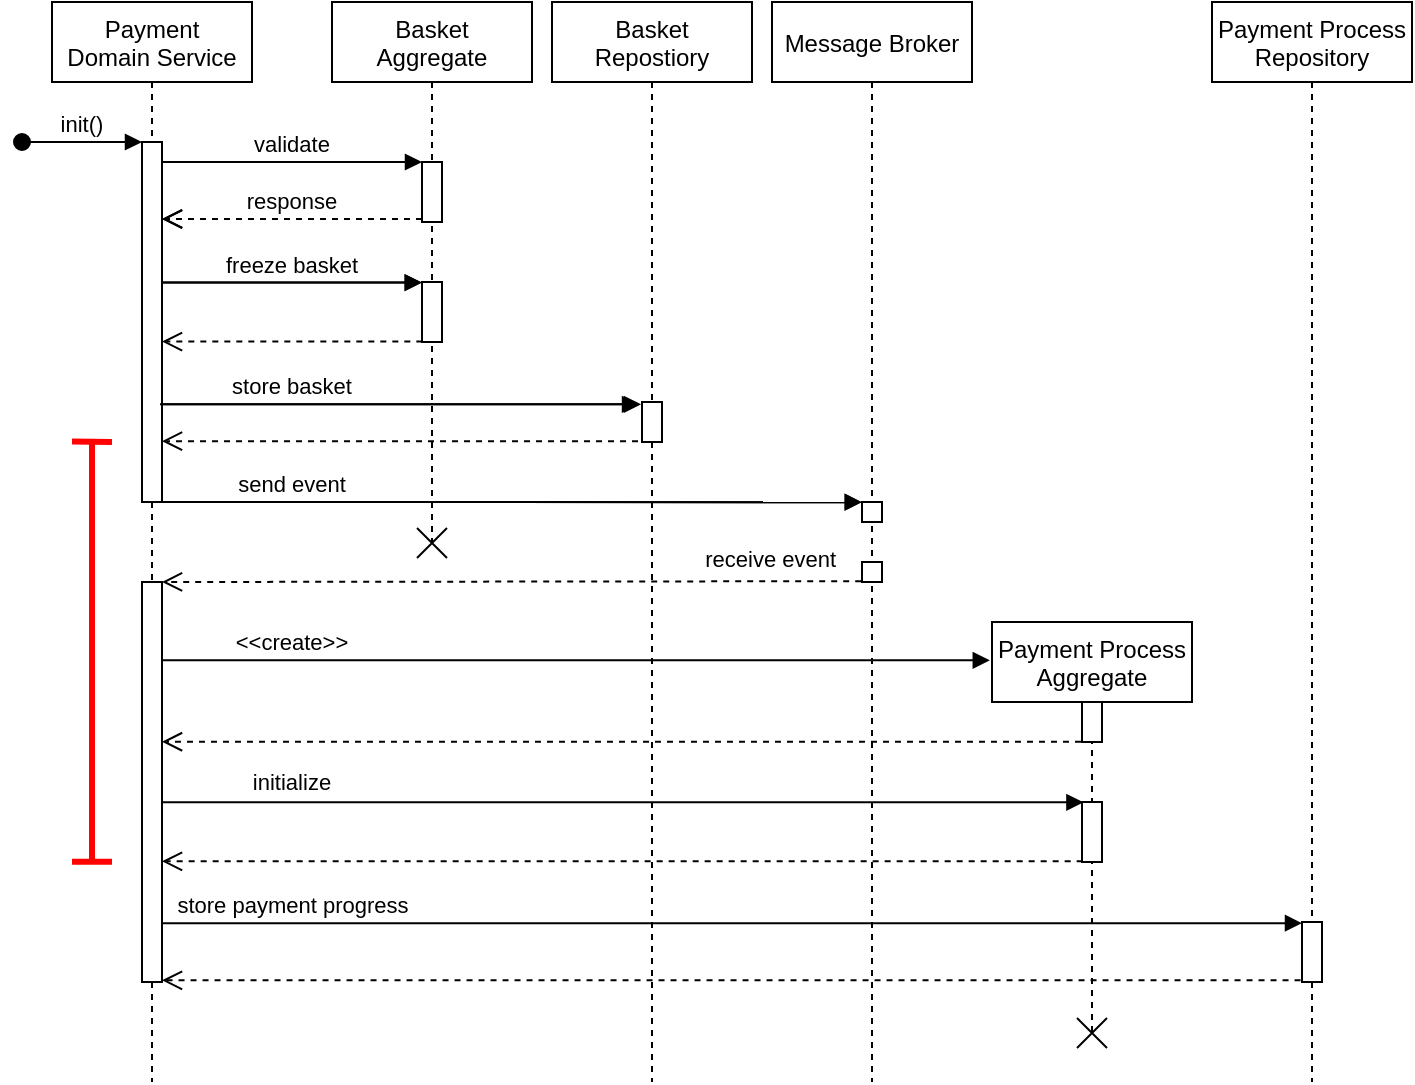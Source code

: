<mxfile version="15.7.3" type="device"><diagram id="kgpKYQtTHZ0yAKxKKP6v" name="Page-1"><mxGraphModel dx="630" dy="586" grid="1" gridSize="10" guides="1" tooltips="1" connect="1" arrows="1" fold="1" page="1" pageScale="1" pageWidth="850" pageHeight="1100" math="0" shadow="0"><root><mxCell id="0"/><mxCell id="1" parent="0"/><mxCell id="3nuBFxr9cyL0pnOWT2aG-1" value="Payment &#10;Domain Service" style="shape=umlLifeline;perimeter=lifelinePerimeter;container=1;collapsible=0;recursiveResize=0;rounded=0;shadow=0;strokeWidth=1;fillColor=#FFFFFF;strokeColor=#000000;" parent="1" vertex="1"><mxGeometry x="120" y="80" width="100" height="540" as="geometry"/></mxCell><mxCell id="3nuBFxr9cyL0pnOWT2aG-2" value="" style="points=[];perimeter=orthogonalPerimeter;rounded=0;shadow=0;strokeWidth=1;fontColor=#000000;fillColor=#FFFFFF;strokeColor=#000000;" parent="3nuBFxr9cyL0pnOWT2aG-1" vertex="1"><mxGeometry x="45" y="70" width="10" height="180" as="geometry"/></mxCell><mxCell id="3nuBFxr9cyL0pnOWT2aG-3" value="init()" style="verticalAlign=bottom;startArrow=oval;endArrow=block;startSize=8;shadow=0;strokeWidth=1;fontColor=#000000;strokeColor=#000000;labelBackgroundColor=none;" parent="3nuBFxr9cyL0pnOWT2aG-1" target="3nuBFxr9cyL0pnOWT2aG-2" edge="1"><mxGeometry relative="1" as="geometry"><mxPoint x="-15" y="70" as="sourcePoint"/></mxGeometry></mxCell><mxCell id="3nuBFxr9cyL0pnOWT2aG-5" value="Basket&#10;Aggregate" style="shape=umlLifeline;perimeter=lifelinePerimeter;container=1;collapsible=0;recursiveResize=0;rounded=0;shadow=0;strokeWidth=1;fillColor=#FFFFFF;strokeColor=#000000;" parent="1" vertex="1"><mxGeometry x="260" y="80" width="100" height="270" as="geometry"/></mxCell><mxCell id="3nuBFxr9cyL0pnOWT2aG-6" value="" style="points=[];perimeter=orthogonalPerimeter;rounded=0;shadow=0;strokeWidth=1;fontColor=#000000;fillColor=#FFFFFF;strokeColor=#000000;" parent="3nuBFxr9cyL0pnOWT2aG-5" vertex="1"><mxGeometry x="45" y="80" width="10" height="30" as="geometry"/></mxCell><mxCell id="OAqtvZYUWfhkM-5Fd2yk-3" value="" style="points=[];perimeter=orthogonalPerimeter;rounded=0;shadow=0;strokeWidth=1;fontColor=#000000;fillColor=#FFFFFF;strokeColor=#000000;" parent="3nuBFxr9cyL0pnOWT2aG-5" vertex="1"><mxGeometry x="45" y="140" width="10" height="30" as="geometry"/></mxCell><mxCell id="OAqtvZYUWfhkM-5Fd2yk-18" value="" style="shape=umlDestroy;fontColor=#000000;strokeColor=#000000;" parent="3nuBFxr9cyL0pnOWT2aG-5" vertex="1"><mxGeometry x="42.5" y="263" width="15" height="15" as="geometry"/></mxCell><mxCell id="3nuBFxr9cyL0pnOWT2aG-7" value="response" style="verticalAlign=bottom;endArrow=open;dashed=1;endSize=8;exitX=0;exitY=0.95;shadow=0;strokeWidth=1;fontColor=#000000;strokeColor=#000000;backgroundColor=#FFFFFF;labelBackgroundColor=#FFFFFF;" parent="1" source="3nuBFxr9cyL0pnOWT2aG-6" target="3nuBFxr9cyL0pnOWT2aG-2" edge="1"><mxGeometry relative="1" as="geometry"><mxPoint x="275" y="236" as="targetPoint"/></mxGeometry></mxCell><mxCell id="3nuBFxr9cyL0pnOWT2aG-8" value="validate" style="verticalAlign=bottom;endArrow=block;entryX=0;entryY=0;shadow=0;strokeWidth=1;fontColor=#000000;strokeColor=#000000;labelBackgroundColor=#FFFFFF;" parent="1" source="3nuBFxr9cyL0pnOWT2aG-2" target="3nuBFxr9cyL0pnOWT2aG-6" edge="1"><mxGeometry relative="1" as="geometry"><mxPoint x="275" y="160" as="sourcePoint"/></mxGeometry></mxCell><mxCell id="OAqtvZYUWfhkM-5Fd2yk-1" value="Payment Process&#10;Aggregate" style="shape=umlLifeline;perimeter=lifelinePerimeter;container=1;collapsible=0;recursiveResize=0;rounded=0;shadow=0;strokeWidth=1;fillColor=#FFFFFF;strokeColor=#000000;" parent="1" vertex="1"><mxGeometry x="590" y="390" width="100" height="206" as="geometry"/></mxCell><mxCell id="OAqtvZYUWfhkM-5Fd2yk-2" value="" style="points=[];perimeter=orthogonalPerimeter;rounded=0;shadow=0;strokeWidth=1;fontColor=#000000;fillColor=#FFFFFF;strokeColor=#000000;" parent="OAqtvZYUWfhkM-5Fd2yk-1" vertex="1"><mxGeometry x="45" y="90" width="10" height="30" as="geometry"/></mxCell><mxCell id="OAqtvZYUWfhkM-5Fd2yk-45" value="" style="points=[];perimeter=orthogonalPerimeter;rounded=0;shadow=0;strokeWidth=1;fontColor=#000000;fillColor=#FFFFFF;strokeColor=#000000;" parent="OAqtvZYUWfhkM-5Fd2yk-1" vertex="1"><mxGeometry x="45" y="40" width="10" height="20" as="geometry"/></mxCell><mxCell id="OAqtvZYUWfhkM-5Fd2yk-32" value="" style="shape=umlDestroy;fontColor=#000000;strokeColor=#000000;" parent="OAqtvZYUWfhkM-5Fd2yk-1" vertex="1"><mxGeometry x="42.5" y="198" width="15" height="15" as="geometry"/></mxCell><mxCell id="OAqtvZYUWfhkM-5Fd2yk-4" value="freeze basket" style="verticalAlign=bottom;endArrow=block;entryX=-0.011;entryY=0.009;shadow=0;strokeWidth=1;entryDx=0;entryDy=0;entryPerimeter=0;fontColor=#000000;strokeColor=#000000;labelBackgroundColor=#FFFFFF;" parent="1" source="3nuBFxr9cyL0pnOWT2aG-2" target="OAqtvZYUWfhkM-5Fd2yk-3" edge="1"><mxGeometry x="0.001" relative="1" as="geometry"><mxPoint x="190" y="229.76" as="sourcePoint"/><mxPoint x="360" y="229.76" as="targetPoint"/><mxPoint as="offset"/></mxGeometry></mxCell><mxCell id="OAqtvZYUWfhkM-5Fd2yk-5" value="" style="verticalAlign=bottom;endArrow=open;dashed=1;endSize=8;exitX=0.016;exitY=0.993;shadow=0;strokeWidth=1;exitDx=0;exitDy=0;exitPerimeter=0;fontColor=#000000;strokeColor=#000000;" parent="1" source="OAqtvZYUWfhkM-5Fd2yk-3" target="3nuBFxr9cyL0pnOWT2aG-2" edge="1"><mxGeometry relative="1" as="geometry"><mxPoint x="185" y="198.5" as="targetPoint"/><mxPoint x="355" y="198.5" as="sourcePoint"/></mxGeometry></mxCell><mxCell id="OAqtvZYUWfhkM-5Fd2yk-6" value="Message Broker" style="shape=umlLifeline;perimeter=lifelinePerimeter;container=1;collapsible=0;recursiveResize=0;rounded=0;shadow=0;strokeWidth=1;fillColor=#FFFFFF;strokeColor=#000000;" parent="1" vertex="1"><mxGeometry x="480" y="80" width="100" height="540" as="geometry"/></mxCell><mxCell id="OAqtvZYUWfhkM-5Fd2yk-7" value="" style="points=[];perimeter=orthogonalPerimeter;rounded=0;shadow=0;strokeWidth=1;fontColor=#000000;fillColor=#FFFFFF;strokeColor=#000000;" parent="OAqtvZYUWfhkM-5Fd2yk-6" vertex="1"><mxGeometry x="45" y="250" width="10" height="10" as="geometry"/></mxCell><mxCell id="OAqtvZYUWfhkM-5Fd2yk-15" value="" style="points=[];perimeter=orthogonalPerimeter;rounded=0;shadow=0;strokeWidth=1;fontColor=#000000;fillColor=#FFFFFF;strokeColor=#000000;" parent="OAqtvZYUWfhkM-5Fd2yk-6" vertex="1"><mxGeometry x="45" y="280" width="10" height="10" as="geometry"/></mxCell><mxCell id="OAqtvZYUWfhkM-5Fd2yk-8" value="send event" style="verticalAlign=bottom;endArrow=block;shadow=0;strokeWidth=1;entryX=-0.01;entryY=0.009;entryDx=0;entryDy=0;entryPerimeter=0;fontColor=#000000;strokeColor=#000000;labelBackgroundColor=#FFFFFF;" parent="1" source="3nuBFxr9cyL0pnOWT2aG-2" target="OAqtvZYUWfhkM-5Fd2yk-7" edge="1"><mxGeometry x="-0.628" relative="1" as="geometry"><mxPoint x="185" y="170" as="sourcePoint"/><mxPoint x="420" y="280" as="targetPoint"/><mxPoint as="offset"/></mxGeometry></mxCell><mxCell id="OAqtvZYUWfhkM-5Fd2yk-9" value="Basket&#10;Repostiory" style="shape=umlLifeline;perimeter=lifelinePerimeter;container=1;collapsible=0;recursiveResize=0;rounded=0;shadow=0;strokeWidth=1;fillColor=#FFFFFF;strokeColor=#000000;" parent="1" vertex="1"><mxGeometry x="370" y="80" width="100" height="540" as="geometry"/></mxCell><mxCell id="OAqtvZYUWfhkM-5Fd2yk-10" value="" style="points=[];perimeter=orthogonalPerimeter;rounded=0;shadow=0;strokeWidth=1;fontColor=#000000;fillColor=#FFFFFF;strokeColor=#000000;" parent="OAqtvZYUWfhkM-5Fd2yk-9" vertex="1"><mxGeometry x="45" y="200" width="10" height="20" as="geometry"/></mxCell><mxCell id="OAqtvZYUWfhkM-5Fd2yk-11" value="store basket" style="verticalAlign=bottom;endArrow=block;shadow=0;strokeWidth=1;entryX=-0.048;entryY=0.057;entryDx=0;entryDy=0;entryPerimeter=0;fontColor=#000000;strokeColor=#000000;labelBackgroundColor=#FFFFFF;" parent="1" edge="1"><mxGeometry x="-0.449" relative="1" as="geometry"><mxPoint x="174" y="281.14" as="sourcePoint"/><mxPoint x="413.52" y="281.14" as="targetPoint"/><mxPoint as="offset"/></mxGeometry></mxCell><mxCell id="OAqtvZYUWfhkM-5Fd2yk-12" value="" style="verticalAlign=bottom;endArrow=open;dashed=1;endSize=8;exitX=-0.2;exitY=0.98;shadow=0;strokeWidth=1;exitDx=0;exitDy=0;exitPerimeter=0;fontColor=#000000;strokeColor=#000000;" parent="1" source="OAqtvZYUWfhkM-5Fd2yk-10" target="3nuBFxr9cyL0pnOWT2aG-2" edge="1"><mxGeometry relative="1" as="geometry"><mxPoint x="185" y="259.79" as="targetPoint"/><mxPoint x="355.16" y="259.79" as="sourcePoint"/></mxGeometry></mxCell><mxCell id="OAqtvZYUWfhkM-5Fd2yk-13" value="" style="points=[];perimeter=orthogonalPerimeter;rounded=0;shadow=0;strokeWidth=1;fontColor=#000000;fillColor=#FFFFFF;strokeColor=#000000;" parent="1" vertex="1"><mxGeometry x="165" y="370" width="10" height="200" as="geometry"/></mxCell><mxCell id="OAqtvZYUWfhkM-5Fd2yk-16" value="" style="verticalAlign=bottom;endArrow=open;dashed=1;endSize=8;exitX=-0.04;exitY=0.96;shadow=0;strokeWidth=1;exitDx=0;exitDy=0;exitPerimeter=0;fontColor=#000000;strokeColor=#000000;" parent="1" source="OAqtvZYUWfhkM-5Fd2yk-15" target="OAqtvZYUWfhkM-5Fd2yk-13" edge="1"><mxGeometry relative="1" as="geometry"><mxPoint x="190" y="370" as="targetPoint"/><mxPoint x="468" y="370" as="sourcePoint"/></mxGeometry></mxCell><mxCell id="OAqtvZYUWfhkM-5Fd2yk-17" value="receive event" style="edgeLabel;align=center;verticalAlign=middle;resizable=0;points=[];fontColor=#000000;labelBackgroundColor=#FFFFFF;" parent="OAqtvZYUWfhkM-5Fd2yk-16" vertex="1" connectable="0"><mxGeometry x="-0.043" y="1" relative="1" as="geometry"><mxPoint x="122" y="-13" as="offset"/></mxGeometry></mxCell><mxCell id="OAqtvZYUWfhkM-5Fd2yk-20" value="Payment Process&#10;Repository" style="shape=umlLifeline;perimeter=lifelinePerimeter;container=1;collapsible=0;recursiveResize=0;rounded=0;shadow=0;strokeWidth=1;fillColor=#FFFFFF;strokeColor=#000000;" parent="1" vertex="1"><mxGeometry x="700" y="80" width="100" height="540" as="geometry"/></mxCell><mxCell id="OAqtvZYUWfhkM-5Fd2yk-28" value="" style="points=[];perimeter=orthogonalPerimeter;rounded=0;shadow=0;strokeWidth=1;fontColor=#000000;fillColor=#FFFFFF;strokeColor=#000000;" parent="OAqtvZYUWfhkM-5Fd2yk-20" vertex="1"><mxGeometry x="45" y="460" width="10" height="30" as="geometry"/></mxCell><mxCell id="OAqtvZYUWfhkM-5Fd2yk-25" value="initialize" style="verticalAlign=bottom;endArrow=block;shadow=0;strokeWidth=1;entryX=0.071;entryY=0.005;entryDx=0;entryDy=0;entryPerimeter=0;fontColor=#000000;strokeColor=#000000;labelBackgroundColor=#FFFFFF;" parent="1" source="OAqtvZYUWfhkM-5Fd2yk-13" target="OAqtvZYUWfhkM-5Fd2yk-2" edge="1"><mxGeometry x="-0.718" y="1" relative="1" as="geometry"><mxPoint x="185" y="420.57" as="sourcePoint"/><mxPoint x="755" y="420.57" as="targetPoint"/><mxPoint as="offset"/></mxGeometry></mxCell><mxCell id="OAqtvZYUWfhkM-5Fd2yk-26" value="" style="verticalAlign=bottom;endArrow=open;dashed=1;endSize=8;shadow=0;strokeWidth=1;exitX=0.033;exitY=0.989;exitDx=0;exitDy=0;exitPerimeter=0;fontColor=#000000;strokeColor=#000000;" parent="1" source="OAqtvZYUWfhkM-5Fd2yk-2" target="OAqtvZYUWfhkM-5Fd2yk-13" edge="1"><mxGeometry relative="1" as="geometry"><mxPoint x="185" y="449.16" as="targetPoint"/><mxPoint x="630" y="500" as="sourcePoint"/></mxGeometry></mxCell><mxCell id="OAqtvZYUWfhkM-5Fd2yk-33" value="" style="endArrow=none;rounded=0;fontColor=#FF0303;strokeColor=#FF0303;fillColor=#f8cecc;strokeWidth=3;" parent="1" edge="1"><mxGeometry width="50" height="50" relative="1" as="geometry"><mxPoint x="140" y="370" as="sourcePoint"/><mxPoint x="140" y="300" as="targetPoint"/><Array as="points"><mxPoint x="140" y="510"/></Array></mxGeometry></mxCell><mxCell id="OAqtvZYUWfhkM-5Fd2yk-34" value="" style="endArrow=none;rounded=0;fontColor=#FF0303;strokeColor=#FF0303;fillColor=#f8cecc;strokeWidth=3;entryX=0.1;entryY=0.407;entryDx=0;entryDy=0;entryPerimeter=0;" parent="1" target="3nuBFxr9cyL0pnOWT2aG-1" edge="1"><mxGeometry width="50" height="50" relative="1" as="geometry"><mxPoint x="150" y="300" as="sourcePoint"/><mxPoint x="150" y="339.76" as="targetPoint"/><Array as="points"><mxPoint x="150" y="300"/></Array></mxGeometry></mxCell><mxCell id="OAqtvZYUWfhkM-5Fd2yk-35" value="" style="endArrow=none;rounded=0;fontColor=#FF0303;strokeColor=#FF0303;fillColor=#f8cecc;strokeWidth=3;entryX=0.1;entryY=0.796;entryDx=0;entryDy=0;entryPerimeter=0;exitX=0.3;exitY=0.796;exitDx=0;exitDy=0;exitPerimeter=0;" parent="1" source="3nuBFxr9cyL0pnOWT2aG-1" target="3nuBFxr9cyL0pnOWT2aG-1" edge="1"><mxGeometry width="50" height="50" relative="1" as="geometry"><mxPoint x="150" y="540" as="sourcePoint"/><mxPoint x="140" y="370" as="targetPoint"/><Array as="points"/></mxGeometry></mxCell><mxCell id="OAqtvZYUWfhkM-5Fd2yk-39" value="" style="verticalAlign=bottom;endArrow=block;shadow=0;strokeWidth=1;entryX=-0.01;entryY=0.009;entryDx=0;entryDy=0;entryPerimeter=0;fontColor=#000000;strokeColor=#000000;labelBackgroundColor=#FFFFFF;" parent="1" edge="1"><mxGeometry x="-0.564" relative="1" as="geometry"><mxPoint x="175" y="330" as="sourcePoint"/><mxPoint x="524.9" y="330.09" as="targetPoint"/><mxPoint as="offset"/></mxGeometry></mxCell><mxCell id="OAqtvZYUWfhkM-5Fd2yk-40" value="" style="verticalAlign=bottom;endArrow=block;shadow=0;strokeWidth=1;entryX=-0.048;entryY=0.057;entryDx=0;entryDy=0;entryPerimeter=0;fontColor=#000000;strokeColor=#000000;labelBackgroundColor=#FFFFFF;" parent="1" edge="1"><mxGeometry x="-0.392" relative="1" as="geometry"><mxPoint x="175" y="281.14" as="sourcePoint"/><mxPoint x="414.52" y="281.14" as="targetPoint"/><mxPoint as="offset"/></mxGeometry></mxCell><mxCell id="OAqtvZYUWfhkM-5Fd2yk-41" value="" style="verticalAlign=bottom;endArrow=block;entryX=-0.011;entryY=0.009;shadow=0;strokeWidth=1;entryDx=0;entryDy=0;entryPerimeter=0;fontColor=#000000;strokeColor=#000000;labelBackgroundColor=#FFFFFF;" parent="1" edge="1"><mxGeometry relative="1" as="geometry"><mxPoint x="175" y="220.27" as="sourcePoint"/><mxPoint x="304.89" y="220.27" as="targetPoint"/></mxGeometry></mxCell><mxCell id="OAqtvZYUWfhkM-5Fd2yk-42" value="" style="verticalAlign=bottom;endArrow=open;dashed=1;endSize=8;exitX=0;exitY=0.95;shadow=0;strokeWidth=1;fontColor=#000000;strokeColor=#000000;labelBackgroundColor=#FFFFFF;" parent="1" edge="1"><mxGeometry relative="1" as="geometry"><mxPoint x="175" y="188.5" as="targetPoint"/><mxPoint x="305" y="188.5" as="sourcePoint"/></mxGeometry></mxCell><mxCell id="OAqtvZYUWfhkM-5Fd2yk-44" value="&lt;&lt;create&gt;&gt;" style="verticalAlign=bottom;endArrow=block;shadow=0;strokeWidth=1;fontColor=#000000;strokeColor=#000000;labelBackgroundColor=#FFFFFF;entryX=-0.011;entryY=0.093;entryDx=0;entryDy=0;entryPerimeter=0;" parent="1" source="OAqtvZYUWfhkM-5Fd2yk-13" target="OAqtvZYUWfhkM-5Fd2yk-1" edge="1"><mxGeometry x="-0.686" relative="1" as="geometry"><mxPoint x="185" y="470.15" as="sourcePoint"/><mxPoint x="645.71" y="470.15" as="targetPoint"/><mxPoint as="offset"/></mxGeometry></mxCell><mxCell id="OAqtvZYUWfhkM-5Fd2yk-46" value="" style="verticalAlign=bottom;endArrow=open;dashed=1;endSize=8;exitX=-0.051;exitY=0.994;shadow=0;strokeWidth=1;exitDx=0;exitDy=0;exitPerimeter=0;fontColor=#000000;strokeColor=#000000;" parent="1" source="OAqtvZYUWfhkM-5Fd2yk-45" target="OAqtvZYUWfhkM-5Fd2yk-13" edge="1"><mxGeometry relative="1" as="geometry"><mxPoint x="185" y="569.16" as="targetPoint"/><mxPoint x="754.28" y="569.16" as="sourcePoint"/></mxGeometry></mxCell><mxCell id="OAqtvZYUWfhkM-5Fd2yk-30" value="" style="verticalAlign=bottom;endArrow=open;dashed=1;endSize=8;exitX=-0.072;exitY=0.972;shadow=0;strokeWidth=1;exitDx=0;exitDy=0;exitPerimeter=0;fontColor=#000000;strokeColor=#000000;" parent="1" source="OAqtvZYUWfhkM-5Fd2yk-28" target="OAqtvZYUWfhkM-5Fd2yk-13" edge="1"><mxGeometry relative="1" as="geometry"><mxPoint x="175" y="559.16" as="targetPoint"/><mxPoint x="534.6" y="499.6" as="sourcePoint"/></mxGeometry></mxCell><mxCell id="OAqtvZYUWfhkM-5Fd2yk-29" value="store payment progress" style="verticalAlign=bottom;endArrow=block;shadow=0;strokeWidth=1;entryX=0;entryY=0.019;entryDx=0;entryDy=0;entryPerimeter=0;fontColor=#000000;strokeColor=#000000;labelBackgroundColor=#FFFFFF;" parent="1" source="OAqtvZYUWfhkM-5Fd2yk-13" target="OAqtvZYUWfhkM-5Fd2yk-28" edge="1"><mxGeometry x="-0.77" relative="1" as="geometry"><mxPoint x="175" y="530.57" as="sourcePoint"/><mxPoint x="424.52" y="411.14" as="targetPoint"/><mxPoint as="offset"/></mxGeometry></mxCell></root></mxGraphModel></diagram></mxfile>